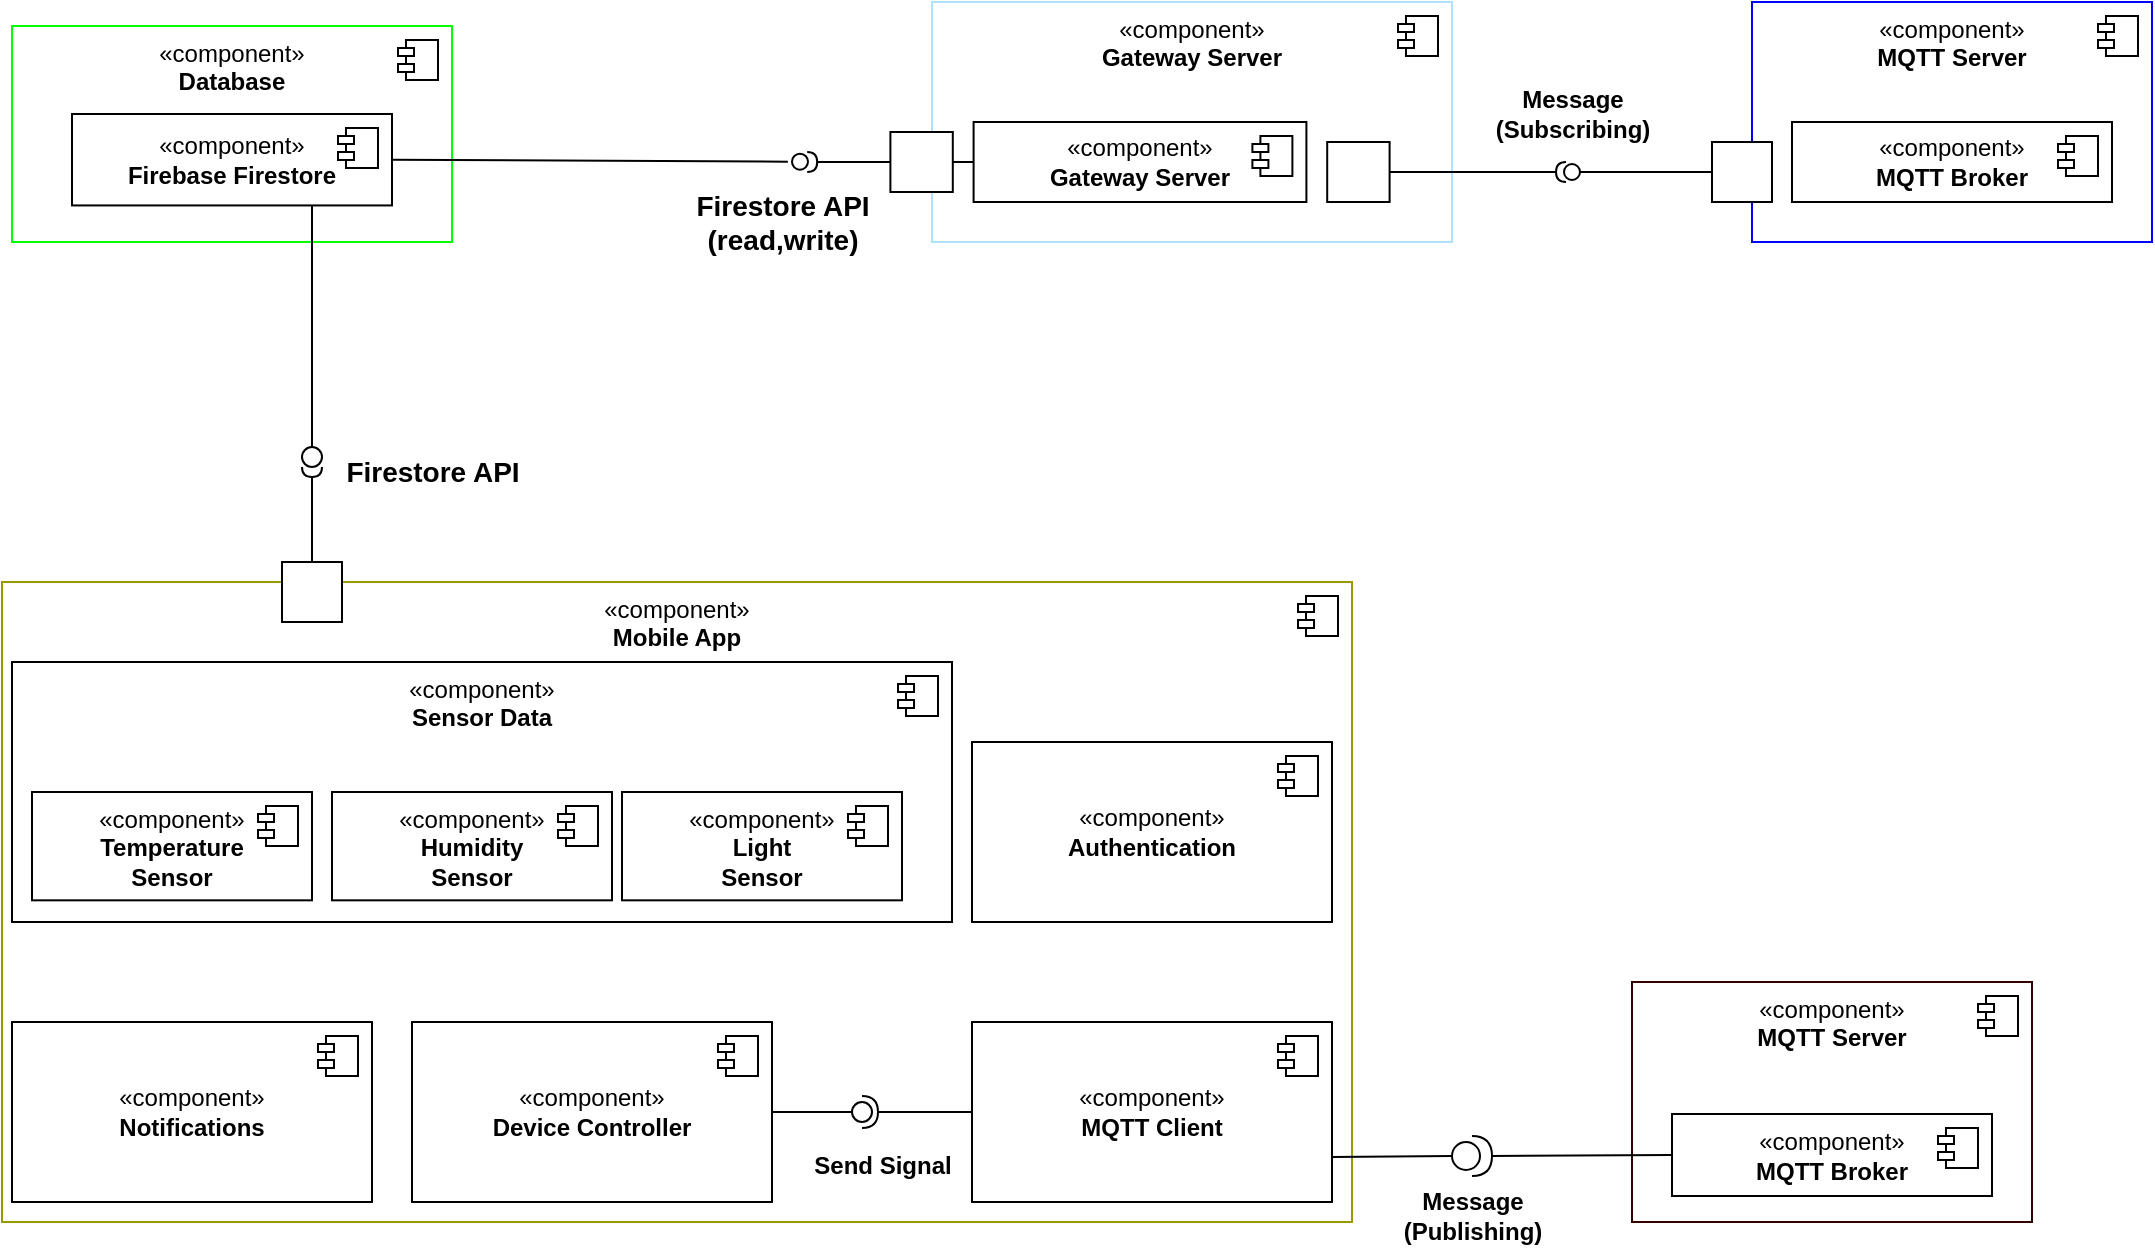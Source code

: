 <mxfile>
    <diagram name="Page-1" id="r2_6bGvvmHpnymdjOrQg">
        <mxGraphModel dx="600" dy="357" grid="1" gridSize="10" guides="1" tooltips="1" connect="1" arrows="1" fold="1" page="1" pageScale="1" pageWidth="850" pageHeight="1100" math="0" shadow="0">
            <root>
                <mxCell id="0"/>
                <mxCell id="1" parent="0"/>
                <mxCell id="l1d5kA2Vwb8XIyjtGm8l-11" value="«component»&lt;br&gt;&lt;b&gt;Mobile App&lt;/b&gt;" style="html=1;dropTarget=0;whiteSpace=wrap;verticalAlign=top;strokeColor=#999900;" parent="1" vertex="1">
                    <mxGeometry x="20" y="400" width="675" height="320" as="geometry"/>
                </mxCell>
                <mxCell id="l1d5kA2Vwb8XIyjtGm8l-12" value="" style="shape=module;jettyWidth=8;jettyHeight=4;" parent="l1d5kA2Vwb8XIyjtGm8l-11" vertex="1">
                    <mxGeometry x="1" width="20" height="20" relative="1" as="geometry">
                        <mxPoint x="-27" y="7" as="offset"/>
                    </mxGeometry>
                </mxCell>
                <mxCell id="l1d5kA2Vwb8XIyjtGm8l-15" value="" style="group;fillColor=none;strokeColor=#0000FF;" parent="1" connectable="0" vertex="1">
                    <mxGeometry x="895" y="110" width="200" height="120" as="geometry"/>
                </mxCell>
                <mxCell id="l1d5kA2Vwb8XIyjtGm8l-7" value="«component»&lt;br&gt;&lt;b&gt;MQTT Server&lt;/b&gt;" style="html=1;dropTarget=0;whiteSpace=wrap;horizontal=1;verticalAlign=top;strokeColor=#0000FF;" parent="l1d5kA2Vwb8XIyjtGm8l-15" vertex="1">
                    <mxGeometry width="200" height="120" as="geometry"/>
                </mxCell>
                <mxCell id="l1d5kA2Vwb8XIyjtGm8l-8" value="" style="shape=module;jettyWidth=8;jettyHeight=4;" parent="l1d5kA2Vwb8XIyjtGm8l-7" vertex="1">
                    <mxGeometry x="1" width="20" height="20" relative="1" as="geometry">
                        <mxPoint x="-27" y="7" as="offset"/>
                    </mxGeometry>
                </mxCell>
                <mxCell id="l1d5kA2Vwb8XIyjtGm8l-9" value="«component»&lt;br&gt;&lt;b&gt;MQTT Broker&lt;/b&gt;" style="html=1;dropTarget=0;whiteSpace=wrap;horizontal=1;verticalAlign=middle;" parent="l1d5kA2Vwb8XIyjtGm8l-15" vertex="1">
                    <mxGeometry x="20" y="60" width="160" height="40" as="geometry"/>
                </mxCell>
                <mxCell id="l1d5kA2Vwb8XIyjtGm8l-10" value="" style="shape=module;jettyWidth=8;jettyHeight=4;" parent="l1d5kA2Vwb8XIyjtGm8l-9" vertex="1">
                    <mxGeometry x="1" width="20" height="20" relative="1" as="geometry">
                        <mxPoint x="-27" y="7" as="offset"/>
                    </mxGeometry>
                </mxCell>
                <mxCell id="l1d5kA2Vwb8XIyjtGm8l-89" value="" style="html=1;rounded=0;direction=south;" parent="l1d5kA2Vwb8XIyjtGm8l-15" vertex="1">
                    <mxGeometry x="-20" y="70" width="30" height="30" as="geometry"/>
                </mxCell>
                <mxCell id="l1d5kA2Vwb8XIyjtGm8l-26" value="" style="group" parent="1" connectable="0" vertex="1">
                    <mxGeometry x="25" y="440" width="470" height="130" as="geometry"/>
                </mxCell>
                <mxCell id="l1d5kA2Vwb8XIyjtGm8l-16" value="«component»&lt;br&gt;&lt;b&gt;Sensor Data&lt;/b&gt;" style="html=1;dropTarget=0;whiteSpace=wrap;verticalAlign=top;" parent="l1d5kA2Vwb8XIyjtGm8l-26" vertex="1">
                    <mxGeometry width="470" height="130" as="geometry"/>
                </mxCell>
                <mxCell id="l1d5kA2Vwb8XIyjtGm8l-17" value="" style="shape=module;jettyWidth=8;jettyHeight=4;" parent="l1d5kA2Vwb8XIyjtGm8l-16" vertex="1">
                    <mxGeometry x="1" width="20" height="20" relative="1" as="geometry">
                        <mxPoint x="-27" y="7" as="offset"/>
                    </mxGeometry>
                </mxCell>
                <mxCell id="l1d5kA2Vwb8XIyjtGm8l-18" value="«component»&lt;br&gt;&lt;b&gt;Temperature&lt;br&gt;Sensor&lt;br&gt;&lt;/b&gt;" style="html=1;dropTarget=0;whiteSpace=wrap;verticalAlign=top;" parent="l1d5kA2Vwb8XIyjtGm8l-26" vertex="1">
                    <mxGeometry x="10" y="65" width="140" height="54.167" as="geometry"/>
                </mxCell>
                <mxCell id="l1d5kA2Vwb8XIyjtGm8l-19" value="" style="shape=module;jettyWidth=8;jettyHeight=4;" parent="l1d5kA2Vwb8XIyjtGm8l-18" vertex="1">
                    <mxGeometry x="1" width="20" height="20" relative="1" as="geometry">
                        <mxPoint x="-27" y="7" as="offset"/>
                    </mxGeometry>
                </mxCell>
                <mxCell id="l1d5kA2Vwb8XIyjtGm8l-21" value="«component»&lt;br&gt;&lt;b&gt;Humidity&lt;br&gt;Sensor&lt;br&gt;&lt;/b&gt;" style="html=1;dropTarget=0;whiteSpace=wrap;verticalAlign=top;" parent="l1d5kA2Vwb8XIyjtGm8l-26" vertex="1">
                    <mxGeometry x="160" y="65" width="140" height="54.167" as="geometry"/>
                </mxCell>
                <mxCell id="l1d5kA2Vwb8XIyjtGm8l-22" value="" style="shape=module;jettyWidth=8;jettyHeight=4;" parent="l1d5kA2Vwb8XIyjtGm8l-21" vertex="1">
                    <mxGeometry x="1" width="20" height="20" relative="1" as="geometry">
                        <mxPoint x="-27" y="7" as="offset"/>
                    </mxGeometry>
                </mxCell>
                <mxCell id="l1d5kA2Vwb8XIyjtGm8l-23" value="«component»&lt;br&gt;&lt;b&gt;Light&lt;br&gt;Sensor&lt;br&gt;&lt;/b&gt;" style="html=1;dropTarget=0;whiteSpace=wrap;verticalAlign=top;" parent="l1d5kA2Vwb8XIyjtGm8l-26" vertex="1">
                    <mxGeometry x="305" y="65" width="140" height="54.167" as="geometry"/>
                </mxCell>
                <mxCell id="l1d5kA2Vwb8XIyjtGm8l-24" value="" style="shape=module;jettyWidth=8;jettyHeight=4;" parent="l1d5kA2Vwb8XIyjtGm8l-23" vertex="1">
                    <mxGeometry x="1" width="20" height="20" relative="1" as="geometry">
                        <mxPoint x="-27" y="7" as="offset"/>
                    </mxGeometry>
                </mxCell>
                <mxCell id="l1d5kA2Vwb8XIyjtGm8l-27" value="«component»&lt;br&gt;&lt;b&gt;Device Controller&lt;/b&gt;" style="html=1;dropTarget=0;whiteSpace=wrap;" parent="1" vertex="1">
                    <mxGeometry x="225" y="620" width="180" height="90" as="geometry"/>
                </mxCell>
                <mxCell id="l1d5kA2Vwb8XIyjtGm8l-28" value="" style="shape=module;jettyWidth=8;jettyHeight=4;" parent="l1d5kA2Vwb8XIyjtGm8l-27" vertex="1">
                    <mxGeometry x="1" width="20" height="20" relative="1" as="geometry">
                        <mxPoint x="-27" y="7" as="offset"/>
                    </mxGeometry>
                </mxCell>
                <mxCell id="l1d5kA2Vwb8XIyjtGm8l-29" value="«component»&lt;br&gt;&lt;b&gt;Authentication&lt;/b&gt;" style="html=1;dropTarget=0;whiteSpace=wrap;" parent="1" vertex="1">
                    <mxGeometry x="505" y="480" width="180" height="90" as="geometry"/>
                </mxCell>
                <mxCell id="l1d5kA2Vwb8XIyjtGm8l-30" value="" style="shape=module;jettyWidth=8;jettyHeight=4;" parent="l1d5kA2Vwb8XIyjtGm8l-29" vertex="1">
                    <mxGeometry x="1" width="20" height="20" relative="1" as="geometry">
                        <mxPoint x="-27" y="7" as="offset"/>
                    </mxGeometry>
                </mxCell>
                <mxCell id="l1d5kA2Vwb8XIyjtGm8l-48" style="rounded=0;orthogonalLoop=1;jettySize=auto;html=1;exitX=1;exitY=0.75;exitDx=0;exitDy=0;entryX=0;entryY=0.5;entryDx=0;entryDy=0;entryPerimeter=0;endArrow=none;endFill=0;" parent="1" source="l1d5kA2Vwb8XIyjtGm8l-31" target="l1d5kA2Vwb8XIyjtGm8l-45" edge="1">
                    <mxGeometry relative="1" as="geometry"/>
                </mxCell>
                <mxCell id="l1d5kA2Vwb8XIyjtGm8l-31" value="«component»&lt;br&gt;&lt;b&gt;MQTT Client&lt;/b&gt;" style="html=1;dropTarget=0;whiteSpace=wrap;" parent="1" vertex="1">
                    <mxGeometry x="505" y="620" width="180" height="90" as="geometry"/>
                </mxCell>
                <mxCell id="l1d5kA2Vwb8XIyjtGm8l-32" value="" style="shape=module;jettyWidth=8;jettyHeight=4;" parent="l1d5kA2Vwb8XIyjtGm8l-31" vertex="1">
                    <mxGeometry x="1" width="20" height="20" relative="1" as="geometry">
                        <mxPoint x="-27" y="7" as="offset"/>
                    </mxGeometry>
                </mxCell>
                <mxCell id="l1d5kA2Vwb8XIyjtGm8l-45" value="" style="shape=providedRequiredInterface;html=1;verticalLabelPosition=bottom;sketch=0;" parent="1" vertex="1">
                    <mxGeometry x="745" y="677" width="20" height="20" as="geometry"/>
                </mxCell>
                <mxCell id="l1d5kA2Vwb8XIyjtGm8l-51" value="&lt;b&gt;Message&lt;br&gt;(Publishing)&lt;/b&gt;" style="text;html=1;align=center;verticalAlign=middle;resizable=0;points=[];autosize=1;strokeColor=none;fillColor=none;" parent="1" vertex="1">
                    <mxGeometry x="710" y="697" width="90" height="40" as="geometry"/>
                </mxCell>
                <mxCell id="l1d5kA2Vwb8XIyjtGm8l-60" value="" style="rounded=0;orthogonalLoop=1;jettySize=auto;html=1;endArrow=none;endFill=0;sketch=0;sourcePerimeterSpacing=0;targetPerimeterSpacing=0;exitX=1;exitY=0.5;exitDx=0;exitDy=0;" parent="1" source="l1d5kA2Vwb8XIyjtGm8l-27" target="l1d5kA2Vwb8XIyjtGm8l-62" edge="1">
                    <mxGeometry relative="1" as="geometry">
                        <mxPoint x="315" y="672" as="sourcePoint"/>
                    </mxGeometry>
                </mxCell>
                <mxCell id="l1d5kA2Vwb8XIyjtGm8l-61" value="" style="rounded=0;orthogonalLoop=1;jettySize=auto;html=1;endArrow=halfCircle;endFill=0;entryX=0.5;entryY=0.5;endSize=6;strokeWidth=1;sketch=0;exitX=0;exitY=0.5;exitDx=0;exitDy=0;" parent="1" source="l1d5kA2Vwb8XIyjtGm8l-31" target="l1d5kA2Vwb8XIyjtGm8l-62" edge="1">
                    <mxGeometry relative="1" as="geometry">
                        <mxPoint x="355" y="672" as="sourcePoint"/>
                    </mxGeometry>
                </mxCell>
                <mxCell id="l1d5kA2Vwb8XIyjtGm8l-62" value="" style="ellipse;whiteSpace=wrap;html=1;align=center;aspect=fixed;resizable=0;points=[];outlineConnect=0;sketch=0;" parent="1" vertex="1">
                    <mxGeometry x="445" y="660" width="10" height="10" as="geometry"/>
                </mxCell>
                <mxCell id="l1d5kA2Vwb8XIyjtGm8l-63" value="&lt;b&gt;Send Signal&lt;/b&gt;" style="text;html=1;align=center;verticalAlign=middle;resizable=0;points=[];autosize=1;strokeColor=none;fillColor=none;" parent="1" vertex="1">
                    <mxGeometry x="415" y="677" width="90" height="30" as="geometry"/>
                </mxCell>
                <mxCell id="l1d5kA2Vwb8XIyjtGm8l-64" value="«component»&lt;br&gt;&lt;b&gt;Notifications&lt;/b&gt;" style="html=1;dropTarget=0;whiteSpace=wrap;" parent="1" vertex="1">
                    <mxGeometry x="25" y="620" width="180" height="90" as="geometry"/>
                </mxCell>
                <mxCell id="l1d5kA2Vwb8XIyjtGm8l-65" value="" style="shape=module;jettyWidth=8;jettyHeight=4;" parent="l1d5kA2Vwb8XIyjtGm8l-64" vertex="1">
                    <mxGeometry x="1" width="20" height="20" relative="1" as="geometry">
                        <mxPoint x="-27" y="7" as="offset"/>
                    </mxGeometry>
                </mxCell>
                <mxCell id="l1d5kA2Vwb8XIyjtGm8l-68" value="" style="group;strokeColor=#B0E2FF;" parent="1" connectable="0" vertex="1">
                    <mxGeometry x="485" y="110" width="260" height="120" as="geometry"/>
                </mxCell>
                <mxCell id="l1d5kA2Vwb8XIyjtGm8l-69" value="«component»&lt;br&gt;&lt;b&gt;Gateway Server&lt;/b&gt;" style="html=1;dropTarget=0;whiteSpace=wrap;horizontal=1;verticalAlign=top;movable=1;resizable=1;rotatable=1;deletable=1;editable=1;locked=0;connectable=1;strokeColor=#B0E2FF;" parent="l1d5kA2Vwb8XIyjtGm8l-68" vertex="1">
                    <mxGeometry width="260" height="120" as="geometry"/>
                </mxCell>
                <mxCell id="l1d5kA2Vwb8XIyjtGm8l-70" value="" style="shape=module;jettyWidth=8;jettyHeight=4;" parent="l1d5kA2Vwb8XIyjtGm8l-69" vertex="1">
                    <mxGeometry x="1" width="20" height="20" relative="1" as="geometry">
                        <mxPoint x="-27" y="7" as="offset"/>
                    </mxGeometry>
                </mxCell>
                <mxCell id="l1d5kA2Vwb8XIyjtGm8l-71" value="«component»&lt;br&gt;&lt;b&gt;Gateway Server&lt;/b&gt;" style="html=1;dropTarget=0;whiteSpace=wrap;horizontal=1;verticalAlign=middle;movable=1;resizable=1;rotatable=1;deletable=1;editable=1;locked=0;connectable=1;" parent="l1d5kA2Vwb8XIyjtGm8l-68" vertex="1">
                    <mxGeometry x="20.8" y="60" width="166.4" height="40" as="geometry"/>
                </mxCell>
                <mxCell id="l1d5kA2Vwb8XIyjtGm8l-72" value="" style="shape=module;jettyWidth=8;jettyHeight=4;" parent="l1d5kA2Vwb8XIyjtGm8l-71" vertex="1">
                    <mxGeometry x="1" width="20" height="20" relative="1" as="geometry">
                        <mxPoint x="-27" y="7" as="offset"/>
                    </mxGeometry>
                </mxCell>
                <mxCell id="l1d5kA2Vwb8XIyjtGm8l-86" value="" style="html=1;rounded=0;" parent="l1d5kA2Vwb8XIyjtGm8l-68" vertex="1">
                    <mxGeometry x="197.6" y="70" width="31.2" height="30" as="geometry"/>
                </mxCell>
                <mxCell id="l1d5kA2Vwb8XIyjtGm8l-139" style="rounded=0;orthogonalLoop=1;jettySize=auto;html=1;exitX=1;exitY=0.5;exitDx=0;exitDy=0;entryX=0;entryY=0.5;entryDx=0;entryDy=0;startArrow=none;startFill=0;endArrow=none;endFill=0;" parent="l1d5kA2Vwb8XIyjtGm8l-68" source="l1d5kA2Vwb8XIyjtGm8l-133" target="l1d5kA2Vwb8XIyjtGm8l-71" edge="1">
                    <mxGeometry relative="1" as="geometry"/>
                </mxCell>
                <mxCell id="l1d5kA2Vwb8XIyjtGm8l-133" value="" style="html=1;rounded=0;" parent="l1d5kA2Vwb8XIyjtGm8l-68" vertex="1">
                    <mxGeometry x="-20.8" y="65" width="31.2" height="30" as="geometry"/>
                </mxCell>
                <mxCell id="l1d5kA2Vwb8XIyjtGm8l-134" value="" style="endArrow=none;html=1;rounded=0;align=center;verticalAlign=top;endFill=0;labelBackgroundColor=none;endSize=2;" parent="l1d5kA2Vwb8XIyjtGm8l-68" source="l1d5kA2Vwb8XIyjtGm8l-133" target="l1d5kA2Vwb8XIyjtGm8l-135" edge="1">
                    <mxGeometry relative="1" as="geometry"/>
                </mxCell>
                <mxCell id="l1d5kA2Vwb8XIyjtGm8l-135" value="" style="shape=requiredInterface;html=1;fontSize=11;align=center;fillColor=none;points=[];aspect=fixed;resizable=0;verticalAlign=bottom;labelPosition=center;verticalLabelPosition=top;flipH=1;direction=west;" parent="l1d5kA2Vwb8XIyjtGm8l-68" vertex="1">
                    <mxGeometry x="-62.4" y="75" width="5" height="10" as="geometry"/>
                </mxCell>
                <mxCell id="l1d5kA2Vwb8XIyjtGm8l-90" value="" style="endArrow=none;html=1;rounded=0;align=center;verticalAlign=top;endFill=0;labelBackgroundColor=none;endSize=2;" parent="1" source="l1d5kA2Vwb8XIyjtGm8l-91" target="l1d5kA2Vwb8XIyjtGm8l-89" edge="1">
                    <mxGeometry relative="1" as="geometry"/>
                </mxCell>
                <mxCell id="l1d5kA2Vwb8XIyjtGm8l-91" value="" style="ellipse;html=1;fontSize=11;align=center;fillColor=none;points=[];aspect=fixed;resizable=0;verticalAlign=bottom;labelPosition=center;verticalLabelPosition=top;flipH=1;" parent="1" vertex="1">
                    <mxGeometry x="801" y="191" width="8" height="8" as="geometry"/>
                </mxCell>
                <mxCell id="l1d5kA2Vwb8XIyjtGm8l-88" value="" style="shape=requiredInterface;html=1;fontSize=11;align=center;fillColor=none;points=[];aspect=fixed;resizable=0;verticalAlign=bottom;labelPosition=center;verticalLabelPosition=top;flipH=1;" parent="1" vertex="1">
                    <mxGeometry x="797" y="190" width="5" height="10" as="geometry"/>
                </mxCell>
                <mxCell id="l1d5kA2Vwb8XIyjtGm8l-87" value="" style="endArrow=none;html=1;rounded=0;align=center;verticalAlign=top;endFill=0;labelBackgroundColor=none;endSize=2;" parent="1" source="l1d5kA2Vwb8XIyjtGm8l-86" target="l1d5kA2Vwb8XIyjtGm8l-88" edge="1">
                    <mxGeometry relative="1" as="geometry"/>
                </mxCell>
                <mxCell id="l1d5kA2Vwb8XIyjtGm8l-102" value="&lt;b&gt;Message&lt;br&gt;(Subscribing)&lt;/b&gt;" style="text;html=1;align=center;verticalAlign=middle;resizable=0;points=[];autosize=1;strokeColor=none;fillColor=none;" parent="1" vertex="1">
                    <mxGeometry x="755" y="145.86" width="100" height="40" as="geometry"/>
                </mxCell>
                <mxCell id="l1d5kA2Vwb8XIyjtGm8l-108" value="" style="html=1;rounded=0;" parent="1" vertex="1">
                    <mxGeometry x="160" y="390" width="30" height="30" as="geometry"/>
                </mxCell>
                <mxCell id="l1d5kA2Vwb8XIyjtGm8l-109" value="" style="endArrow=none;html=1;rounded=0;align=center;verticalAlign=top;endFill=0;labelBackgroundColor=none;endSize=2;" parent="1" source="l1d5kA2Vwb8XIyjtGm8l-108" target="l1d5kA2Vwb8XIyjtGm8l-110" edge="1">
                    <mxGeometry relative="1" as="geometry"/>
                </mxCell>
                <mxCell id="l1d5kA2Vwb8XIyjtGm8l-110" value="" style="shape=requiredInterface;html=1;fontSize=11;align=center;fillColor=none;points=[];aspect=fixed;resizable=0;verticalAlign=bottom;labelPosition=center;verticalLabelPosition=top;flipH=1;direction=south;" parent="1" vertex="1">
                    <mxGeometry x="170" y="342.5" width="10" height="5" as="geometry"/>
                </mxCell>
                <mxCell id="l1d5kA2Vwb8XIyjtGm8l-3" value="«component»&lt;br&gt;&lt;b&gt;Database&lt;/b&gt;" style="html=1;dropTarget=0;whiteSpace=wrap;horizontal=1;verticalAlign=top;movable=1;resizable=1;rotatable=1;deletable=1;editable=1;locked=0;connectable=1;strokeColor=#00FF00;" parent="1" vertex="1">
                    <mxGeometry x="25" y="122" width="220" height="108" as="geometry"/>
                </mxCell>
                <mxCell id="l1d5kA2Vwb8XIyjtGm8l-4" value="" style="shape=module;jettyWidth=8;jettyHeight=4;" parent="l1d5kA2Vwb8XIyjtGm8l-3" vertex="1">
                    <mxGeometry x="1" width="20" height="20" relative="1" as="geometry">
                        <mxPoint x="-27" y="7" as="offset"/>
                    </mxGeometry>
                </mxCell>
                <mxCell id="l1d5kA2Vwb8XIyjtGm8l-145" style="rounded=0;orthogonalLoop=1;jettySize=auto;html=1;entryX=1.132;entryY=0.62;entryDx=0;entryDy=0;entryPerimeter=0;endArrow=none;endFill=0;exitX=1;exitY=0.5;exitDx=0;exitDy=0;" parent="1" source="l1d5kA2Vwb8XIyjtGm8l-5" edge="1">
                    <mxGeometry relative="1" as="geometry">
                        <mxPoint x="205" y="190" as="sourcePoint"/>
                        <mxPoint x="412.941" y="189.82" as="targetPoint"/>
                    </mxGeometry>
                </mxCell>
                <mxCell id="l1d5kA2Vwb8XIyjtGm8l-5" value="«component»&lt;br&gt;&lt;b&gt;Firebase Firestore&lt;/b&gt;" style="html=1;dropTarget=0;whiteSpace=wrap;horizontal=1;verticalAlign=middle;movable=1;resizable=1;rotatable=1;deletable=1;editable=1;locked=0;connectable=1;" parent="1" vertex="1">
                    <mxGeometry x="55" y="166.001" width="160" height="45.714" as="geometry"/>
                </mxCell>
                <mxCell id="l1d5kA2Vwb8XIyjtGm8l-6" value="" style="shape=module;jettyWidth=8;jettyHeight=4;" parent="l1d5kA2Vwb8XIyjtGm8l-5" vertex="1">
                    <mxGeometry x="1" width="20" height="20" relative="1" as="geometry">
                        <mxPoint x="-27" y="7" as="offset"/>
                    </mxGeometry>
                </mxCell>
                <mxCell id="l1d5kA2Vwb8XIyjtGm8l-117" value="&lt;b&gt;&lt;font style=&quot;font-size: 14px;&quot;&gt;Firestore API&lt;/font&gt;&lt;/b&gt;" style="text;html=1;align=center;verticalAlign=middle;resizable=0;points=[];autosize=1;strokeColor=none;fillColor=none;" parent="1" vertex="1">
                    <mxGeometry x="180" y="330" width="110" height="30" as="geometry"/>
                </mxCell>
                <mxCell id="l1d5kA2Vwb8XIyjtGm8l-142" value="" style="ellipse;html=1;fontSize=11;align=center;fillColor=none;points=[];aspect=fixed;resizable=0;verticalAlign=bottom;labelPosition=center;verticalLabelPosition=top;flipH=1;" parent="1" vertex="1">
                    <mxGeometry x="414.997" y="185.86" width="8" height="8" as="geometry"/>
                </mxCell>
                <mxCell id="l1d5kA2Vwb8XIyjtGm8l-147" value="&lt;b&gt;&lt;font style=&quot;font-size: 14px;&quot;&gt;Firestore API&lt;br&gt;(read,write)&lt;br&gt;&lt;/font&gt;&lt;/b&gt;" style="text;html=1;align=center;verticalAlign=middle;resizable=0;points=[];autosize=1;strokeColor=none;fillColor=none;" parent="1" vertex="1">
                    <mxGeometry x="355" y="195" width="110" height="50" as="geometry"/>
                </mxCell>
                <mxCell id="l1d5kA2Vwb8XIyjtGm8l-149" value="" style="rounded=0;orthogonalLoop=1;jettySize=auto;html=1;endArrow=none;endFill=0;sketch=0;sourcePerimeterSpacing=0;targetPerimeterSpacing=0;entryX=0.75;entryY=1;entryDx=0;entryDy=0;" parent="1" source="l1d5kA2Vwb8XIyjtGm8l-151" target="l1d5kA2Vwb8XIyjtGm8l-5" edge="1">
                    <mxGeometry relative="1" as="geometry">
                        <mxPoint x="215" y="295" as="sourcePoint"/>
                        <mxPoint x="145" y="290" as="targetPoint"/>
                    </mxGeometry>
                </mxCell>
                <mxCell id="l1d5kA2Vwb8XIyjtGm8l-151" value="" style="ellipse;whiteSpace=wrap;html=1;align=center;aspect=fixed;resizable=0;points=[];outlineConnect=0;sketch=0;" parent="1" vertex="1">
                    <mxGeometry x="170" y="332.5" width="10" height="10" as="geometry"/>
                </mxCell>
                <mxCell id="l1d5kA2Vwb8XIyjtGm8l-41" value="«component»&lt;br&gt;&lt;b&gt;MQTT Server&lt;/b&gt;" style="html=1;dropTarget=0;whiteSpace=wrap;horizontal=1;verticalAlign=top;strokeColor=#330000;" parent="1" vertex="1">
                    <mxGeometry x="835" y="600" width="200" height="120" as="geometry"/>
                </mxCell>
                <mxCell id="l1d5kA2Vwb8XIyjtGm8l-42" value="" style="shape=module;jettyWidth=8;jettyHeight=4;" parent="l1d5kA2Vwb8XIyjtGm8l-41" vertex="1">
                    <mxGeometry x="1" width="20" height="20" relative="1" as="geometry">
                        <mxPoint x="-27" y="7" as="offset"/>
                    </mxGeometry>
                </mxCell>
                <mxCell id="6" value="«component»&lt;br&gt;&lt;b&gt;MQTT Broker&lt;/b&gt;" style="html=1;dropTarget=0;whiteSpace=wrap;horizontal=1;verticalAlign=middle;" parent="1" vertex="1">
                    <mxGeometry x="855" y="666" width="160" height="41" as="geometry"/>
                </mxCell>
                <mxCell id="7" value="" style="shape=module;jettyWidth=8;jettyHeight=4;" parent="6" vertex="1">
                    <mxGeometry x="1" width="20" height="20" relative="1" as="geometry">
                        <mxPoint x="-27" y="7" as="offset"/>
                    </mxGeometry>
                </mxCell>
                <mxCell id="9" value="" style="endArrow=none;html=1;entryX=0;entryY=0.5;entryDx=0;entryDy=0;exitX=1;exitY=0.5;exitDx=0;exitDy=0;exitPerimeter=0;" parent="1" source="l1d5kA2Vwb8XIyjtGm8l-45" target="6" edge="1">
                    <mxGeometry width="50" height="50" relative="1" as="geometry">
                        <mxPoint x="785" y="790" as="sourcePoint"/>
                        <mxPoint x="835" y="740" as="targetPoint"/>
                    </mxGeometry>
                </mxCell>
            </root>
        </mxGraphModel>
    </diagram>
</mxfile>